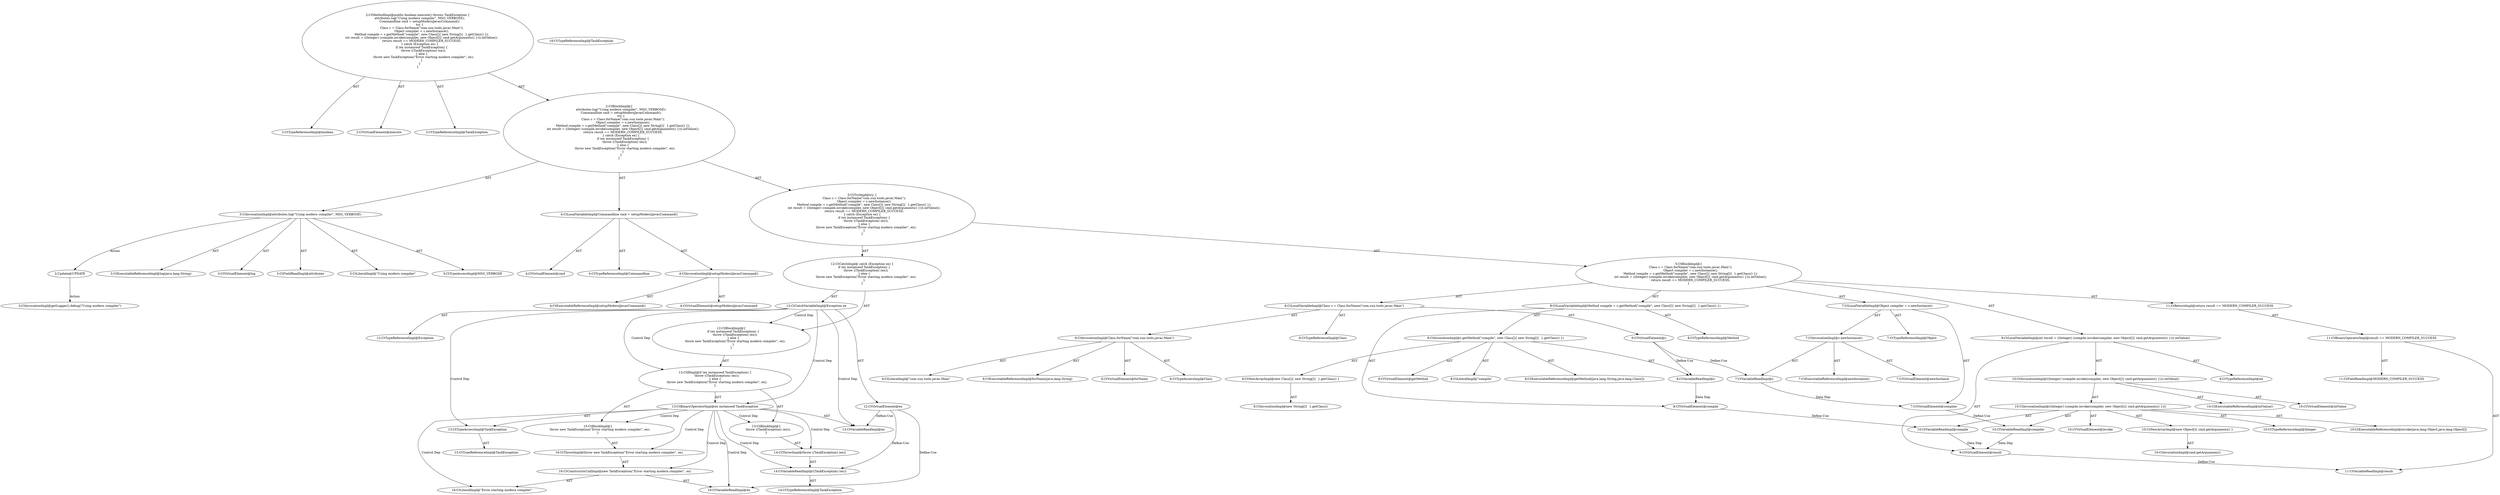 digraph "execute#?" {
0 [label="2:CtTypeReferenceImpl@boolean" shape=ellipse]
1 [label="2:CtVirtualElement@execute" shape=ellipse]
2 [label="2:CtTypeReferenceImpl@TaskException" shape=ellipse]
3 [label="3:CtExecutableReferenceImpl@log(java.lang.String)" shape=ellipse]
4 [label="3:CtVirtualElement@log" shape=ellipse]
5 [label="3:CtFieldReadImpl@attributes" shape=ellipse]
6 [label="3:CtLiteralImpl@\"Using modern compiler\"" shape=ellipse]
7 [label="3:CtTypeAccessImpl@MSG_VERBOSE" shape=ellipse]
8 [label="3:CtInvocationImpl@attributes.log(\"Using modern compiler\", MSG_VERBOSE)" shape=ellipse]
9 [label="4:CtTypeReferenceImpl@Commandline" shape=ellipse]
10 [label="4:CtExecutableReferenceImpl@setupModernJavacCommand()" shape=ellipse]
11 [label="4:CtVirtualElement@setupModernJavacCommand" shape=ellipse]
12 [label="4:CtInvocationImpl@setupModernJavacCommand()" shape=ellipse]
13 [label="4:CtVirtualElement@cmd" shape=ellipse]
14 [label="4:CtLocalVariableImpl@Commandline cmd = setupModernJavacCommand()" shape=ellipse]
15 [label="6:CtTypeReferenceImpl@Class" shape=ellipse]
16 [label="6:CtExecutableReferenceImpl@forName(java.lang.String)" shape=ellipse]
17 [label="6:CtVirtualElement@forName" shape=ellipse]
18 [label="6:CtTypeAccessImpl@Class" shape=ellipse]
19 [label="6:CtLiteralImpl@\"com.sun.tools.javac.Main\"" shape=ellipse]
20 [label="6:CtInvocationImpl@Class.forName(\"com.sun.tools.javac.Main\")" shape=ellipse]
21 [label="6:CtVirtualElement@c" shape=ellipse]
22 [label="6:CtLocalVariableImpl@Class c = Class.forName(\"com.sun.tools.javac.Main\")" shape=ellipse]
23 [label="7:CtTypeReferenceImpl@Object" shape=ellipse]
24 [label="7:CtExecutableReferenceImpl@newInstance()" shape=ellipse]
25 [label="7:CtVirtualElement@newInstance" shape=ellipse]
26 [label="7:CtVariableReadImpl@c" shape=ellipse]
27 [label="7:CtInvocationImpl@c.newInstance()" shape=ellipse]
28 [label="7:CtVirtualElement@compiler" shape=ellipse]
29 [label="7:CtLocalVariableImpl@Object compiler = c.newInstance()" shape=ellipse]
30 [label="8:CtTypeReferenceImpl@Method" shape=ellipse]
31 [label="8:CtExecutableReferenceImpl@getMethod(java.lang.String,java.lang.Class[])" shape=ellipse]
32 [label="8:CtVirtualElement@getMethod" shape=ellipse]
33 [label="8:CtVariableReadImpl@c" shape=ellipse]
34 [label="8:CtLiteralImpl@\"compile\"" shape=ellipse]
35 [label="8:CtNewArrayImpl@new Class[]\{ new String[]\{  \}.getClass() \}" shape=ellipse]
36 [label="8:CtInvocationImpl@new String[]\{  \}.getClass()" shape=ellipse]
37 [label="8:CtInvocationImpl@c.getMethod(\"compile\", new Class[]\{ new String[]\{  \}.getClass() \})" shape=ellipse]
38 [label="8:CtVirtualElement@compile" shape=ellipse]
39 [label="8:CtLocalVariableImpl@Method compile = c.getMethod(\"compile\", new Class[]\{ new String[]\{  \}.getClass() \})" shape=ellipse]
40 [label="9:CtTypeReferenceImpl@int" shape=ellipse]
41 [label="10:CtExecutableReferenceImpl@intValue()" shape=ellipse]
42 [label="10:CtVirtualElement@intValue" shape=ellipse]
43 [label="10:CtExecutableReferenceImpl@invoke(java.lang.Object,java.lang.Object[])" shape=ellipse]
44 [label="10:CtVirtualElement@invoke" shape=ellipse]
45 [label="10:CtVariableReadImpl@compile" shape=ellipse]
46 [label="10:CtVariableReadImpl@compiler" shape=ellipse]
47 [label="10:CtNewArrayImpl@new Object[]\{ cmd.getArguments() \}" shape=ellipse]
48 [label="10:CtInvocationImpl@cmd.getArguments()" shape=ellipse]
49 [label="10:CtInvocationImpl@((Integer) (compile.invoke(compiler, new Object[]\{ cmd.getArguments() \})))" shape=ellipse]
50 [label="10:CtTypeReferenceImpl@Integer" shape=ellipse]
51 [label="10:CtInvocationImpl@((Integer) (compile.invoke(compiler, new Object[]\{ cmd.getArguments() \}))).intValue()" shape=ellipse]
52 [label="9:CtVirtualElement@result" shape=ellipse]
53 [label="9:CtLocalVariableImpl@int result = ((Integer) (compile.invoke(compiler, new Object[]\{ cmd.getArguments() \}))).intValue()" shape=ellipse]
54 [label="11:CtVariableReadImpl@result" shape=ellipse]
55 [label="11:CtFieldReadImpl@MODERN_COMPILER_SUCCESS" shape=ellipse]
56 [label="11:CtBinaryOperatorImpl@result == MODERN_COMPILER_SUCCESS" shape=ellipse]
57 [label="11:CtReturnImpl@return result == MODERN_COMPILER_SUCCESS" shape=ellipse]
58 [label="5:CtBlockImpl@\{
    Class c = Class.forName(\"com.sun.tools.javac.Main\");
    Object compiler = c.newInstance();
    Method compile = c.getMethod(\"compile\", new Class[]\{ new String[]\{  \}.getClass() \});
    int result = ((Integer) (compile.invoke(compiler, new Object[]\{ cmd.getArguments() \}))).intValue();
    return result == MODERN_COMPILER_SUCCESS;
\}" shape=ellipse]
59 [label="12:CtVirtualElement@ex" shape=ellipse]
60 [label="12:CtTypeReferenceImpl@Exception" shape=ellipse]
61 [label="12:CtCatchVariableImpl@Exception ex" shape=ellipse]
62 [label="13:CtVariableReadImpl@ex" shape=ellipse]
63 [label="13:CtTypeAccessImpl@TaskException" shape=ellipse]
64 [label="13:CtTypeReferenceImpl@TaskException" shape=ellipse]
65 [label="13:CtBinaryOperatorImpl@ex instanceof TaskException" shape=ellipse]
66 [label="14:CtVariableReadImpl@((TaskException) (ex))" shape=ellipse]
67 [label="14:CtTypeReferenceImpl@TaskException" shape=ellipse]
68 [label="14:CtThrowImpl@throw ((TaskException) (ex))" shape=ellipse]
69 [label="13:CtBlockImpl@\{
    throw ((TaskException) (ex));
\}" shape=ellipse]
70 [label="16:CtTypeReferenceImpl@TaskException" shape=ellipse]
71 [label="16:CtLiteralImpl@\"Error starting modern compiler\"" shape=ellipse]
72 [label="16:CtVariableReadImpl@ex" shape=ellipse]
73 [label="16:CtConstructorCallImpl@new TaskException(\"Error starting modern compiler\", ex)" shape=ellipse]
74 [label="16:CtThrowImpl@throw new TaskException(\"Error starting modern compiler\", ex)" shape=ellipse]
75 [label="15:CtBlockImpl@\{
    throw new TaskException(\"Error starting modern compiler\", ex);
\}" shape=ellipse]
76 [label="13:CtIfImpl@if (ex instanceof TaskException) \{
    throw ((TaskException) (ex));
\} else \{
    throw new TaskException(\"Error starting modern compiler\", ex);
\}" shape=ellipse]
77 [label="12:CtBlockImpl@\{
    if (ex instanceof TaskException) \{
        throw ((TaskException) (ex));
    \} else \{
        throw new TaskException(\"Error starting modern compiler\", ex);
    \}
\}" shape=ellipse]
78 [label="12:CtCatchImpl@ catch (Exception ex) \{
    if (ex instanceof TaskException) \{
        throw ((TaskException) (ex));
    \} else \{
        throw new TaskException(\"Error starting modern compiler\", ex);
    \}
\}" shape=ellipse]
79 [label="5:CtTryImpl@try \{
    Class c = Class.forName(\"com.sun.tools.javac.Main\");
    Object compiler = c.newInstance();
    Method compile = c.getMethod(\"compile\", new Class[]\{ new String[]\{  \}.getClass() \});
    int result = ((Integer) (compile.invoke(compiler, new Object[]\{ cmd.getArguments() \}))).intValue();
    return result == MODERN_COMPILER_SUCCESS;
\} catch (Exception ex) \{
    if (ex instanceof TaskException) \{
        throw ((TaskException) (ex));
    \} else \{
        throw new TaskException(\"Error starting modern compiler\", ex);
    \}
\}" shape=ellipse]
80 [label="2:CtBlockImpl@\{
    attributes.log(\"Using modern compiler\", MSG_VERBOSE);
    Commandline cmd = setupModernJavacCommand();
    try \{
        Class c = Class.forName(\"com.sun.tools.javac.Main\");
        Object compiler = c.newInstance();
        Method compile = c.getMethod(\"compile\", new Class[]\{ new String[]\{  \}.getClass() \});
        int result = ((Integer) (compile.invoke(compiler, new Object[]\{ cmd.getArguments() \}))).intValue();
        return result == MODERN_COMPILER_SUCCESS;
    \} catch (Exception ex) \{
        if (ex instanceof TaskException) \{
            throw ((TaskException) (ex));
        \} else \{
            throw new TaskException(\"Error starting modern compiler\", ex);
        \}
    \}
\}" shape=ellipse]
81 [label="2:CtMethodImpl@public boolean execute() throws TaskException \{
    attributes.log(\"Using modern compiler\", MSG_VERBOSE);
    Commandline cmd = setupModernJavacCommand();
    try \{
        Class c = Class.forName(\"com.sun.tools.javac.Main\");
        Object compiler = c.newInstance();
        Method compile = c.getMethod(\"compile\", new Class[]\{ new String[]\{  \}.getClass() \});
        int result = ((Integer) (compile.invoke(compiler, new Object[]\{ cmd.getArguments() \}))).intValue();
        return result == MODERN_COMPILER_SUCCESS;
    \} catch (Exception ex) \{
        if (ex instanceof TaskException) \{
            throw ((TaskException) (ex));
        \} else \{
            throw new TaskException(\"Error starting modern compiler\", ex);
        \}
    \}
\}" shape=ellipse]
82 [label="3:Update@UPDATE" shape=ellipse]
83 [label="3:CtInvocationImpl@getLogger().debug(\"Using modern compiler\")" shape=ellipse]
8 -> 4 [label="AST"];
8 -> 5 [label="AST"];
8 -> 3 [label="AST"];
8 -> 6 [label="AST"];
8 -> 7 [label="AST"];
8 -> 82 [label="Action"];
12 -> 11 [label="AST"];
12 -> 10 [label="AST"];
14 -> 13 [label="AST"];
14 -> 9 [label="AST"];
14 -> 12 [label="AST"];
20 -> 17 [label="AST"];
20 -> 18 [label="AST"];
20 -> 16 [label="AST"];
20 -> 19 [label="AST"];
21 -> 26 [label="Define-Use"];
21 -> 33 [label="Define-Use"];
22 -> 21 [label="AST"];
22 -> 15 [label="AST"];
22 -> 20 [label="AST"];
26 -> 28 [label="Data Dep"];
27 -> 25 [label="AST"];
27 -> 26 [label="AST"];
27 -> 24 [label="AST"];
28 -> 46 [label="Define-Use"];
29 -> 28 [label="AST"];
29 -> 23 [label="AST"];
29 -> 27 [label="AST"];
33 -> 38 [label="Data Dep"];
35 -> 36 [label="AST"];
37 -> 32 [label="AST"];
37 -> 33 [label="AST"];
37 -> 31 [label="AST"];
37 -> 34 [label="AST"];
37 -> 35 [label="AST"];
38 -> 45 [label="Define-Use"];
39 -> 38 [label="AST"];
39 -> 30 [label="AST"];
39 -> 37 [label="AST"];
45 -> 52 [label="Data Dep"];
46 -> 52 [label="Data Dep"];
47 -> 48 [label="AST"];
49 -> 44 [label="AST"];
49 -> 50 [label="AST"];
49 -> 45 [label="AST"];
49 -> 43 [label="AST"];
49 -> 46 [label="AST"];
49 -> 47 [label="AST"];
51 -> 42 [label="AST"];
51 -> 49 [label="AST"];
51 -> 41 [label="AST"];
52 -> 54 [label="Define-Use"];
53 -> 52 [label="AST"];
53 -> 40 [label="AST"];
53 -> 51 [label="AST"];
56 -> 54 [label="AST"];
56 -> 55 [label="AST"];
57 -> 56 [label="AST"];
58 -> 22 [label="AST"];
58 -> 29 [label="AST"];
58 -> 39 [label="AST"];
58 -> 53 [label="AST"];
58 -> 57 [label="AST"];
59 -> 62 [label="Define-Use"];
59 -> 66 [label="Define-Use"];
59 -> 72 [label="Define-Use"];
61 -> 59 [label="AST"];
61 -> 60 [label="AST"];
61 -> 77 [label="Control Dep"];
61 -> 76 [label="Control Dep"];
61 -> 65 [label="Control Dep"];
61 -> 62 [label="Control Dep"];
61 -> 63 [label="Control Dep"];
63 -> 64 [label="AST"];
65 -> 62 [label="AST"];
65 -> 63 [label="AST"];
65 -> 69 [label="Control Dep"];
65 -> 68 [label="Control Dep"];
65 -> 66 [label="Control Dep"];
65 -> 75 [label="Control Dep"];
65 -> 74 [label="Control Dep"];
65 -> 73 [label="Control Dep"];
65 -> 71 [label="Control Dep"];
65 -> 72 [label="Control Dep"];
66 -> 67 [label="AST"];
68 -> 66 [label="AST"];
69 -> 68 [label="AST"];
73 -> 71 [label="AST"];
73 -> 72 [label="AST"];
74 -> 73 [label="AST"];
75 -> 74 [label="AST"];
76 -> 65 [label="AST"];
76 -> 69 [label="AST"];
76 -> 75 [label="AST"];
77 -> 76 [label="AST"];
78 -> 61 [label="AST"];
78 -> 77 [label="AST"];
79 -> 58 [label="AST"];
79 -> 78 [label="AST"];
80 -> 8 [label="AST"];
80 -> 14 [label="AST"];
80 -> 79 [label="AST"];
81 -> 1 [label="AST"];
81 -> 0 [label="AST"];
81 -> 2 [label="AST"];
81 -> 80 [label="AST"];
82 -> 83 [label="Action"];
}